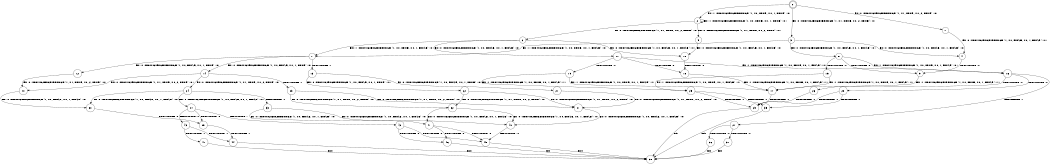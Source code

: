 digraph BCG {
size = "7, 10.5";
center = TRUE;
node [shape = circle];
0 [peripheries = 2];
0 -> 1 [label = "EX !0 !ATOMIC_EXCH_BRANCH (1, +1, TRUE, +0, 2, TRUE) !:0:"];
0 -> 2 [label = "EX !1 !ATOMIC_EXCH_BRANCH (1, +0, TRUE, +0, 1, TRUE) !:0:"];
0 -> 3 [label = "EX !0 !ATOMIC_EXCH_BRANCH (1, +1, TRUE, +0, 2, TRUE) !:0:"];
1 -> 4 [label = "EX !0 !ATOMIC_EXCH_BRANCH (1, +0, FALSE, +0, 1, FALSE) !:0:"];
2 -> 5 [label = "EX !0 !ATOMIC_EXCH_BRANCH (1, +1, TRUE, +0, 2, TRUE) !:0:"];
2 -> 6 [label = "EX !0 !ATOMIC_EXCH_BRANCH (1, +1, TRUE, +0, 2, TRUE) !:0:"];
2 -> 2 [label = "EX !1 !ATOMIC_EXCH_BRANCH (1, +0, TRUE, +0, 1, TRUE) !:0:"];
3 -> 4 [label = "EX !0 !ATOMIC_EXCH_BRANCH (1, +0, FALSE, +0, 1, FALSE) !:0:"];
3 -> 7 [label = "EX !1 !ATOMIC_EXCH_BRANCH (1, +0, TRUE, +0, 1, FALSE) !:0:"];
3 -> 8 [label = "EX !0 !ATOMIC_EXCH_BRANCH (1, +0, FALSE, +0, 1, FALSE) !:0:"];
4 -> 9 [label = "TERMINATE !0"];
5 -> 10 [label = "EX !0 !ATOMIC_EXCH_BRANCH (1, +0, FALSE, +0, 1, FALSE) !:0:"];
6 -> 10 [label = "EX !0 !ATOMIC_EXCH_BRANCH (1, +0, FALSE, +0, 1, FALSE) !:0:"];
6 -> 7 [label = "EX !1 !ATOMIC_EXCH_BRANCH (1, +0, TRUE, +0, 1, FALSE) !:0:"];
6 -> 11 [label = "EX !0 !ATOMIC_EXCH_BRANCH (1, +0, FALSE, +0, 1, FALSE) !:0:"];
7 -> 12 [label = "EX !0 !ATOMIC_EXCH_BRANCH (1, +0, FALSE, +0, 1, TRUE) !:0:"];
7 -> 13 [label = "TERMINATE !1"];
7 -> 14 [label = "EX !0 !ATOMIC_EXCH_BRANCH (1, +0, FALSE, +0, 1, TRUE) !:0:"];
8 -> 9 [label = "TERMINATE !0"];
8 -> 15 [label = "TERMINATE !0"];
8 -> 16 [label = "EX !1 !ATOMIC_EXCH_BRANCH (1, +0, TRUE, +0, 1, FALSE) !:0:"];
9 -> 17 [label = "EX !1 !ATOMIC_EXCH_BRANCH (1, +0, TRUE, +0, 1, FALSE) !:1:"];
10 -> 18 [label = "TERMINATE !0"];
11 -> 18 [label = "TERMINATE !0"];
11 -> 19 [label = "TERMINATE !0"];
11 -> 16 [label = "EX !1 !ATOMIC_EXCH_BRANCH (1, +0, TRUE, +0, 1, FALSE) !:0:"];
12 -> 20 [label = "EX !0 !ATOMIC_EXCH_BRANCH (1, +1, TRUE, +0, 2, TRUE) !:0:"];
13 -> 21 [label = "EX !0 !ATOMIC_EXCH_BRANCH (1, +0, FALSE, +0, 1, TRUE) !:0:"];
13 -> 22 [label = "EX !0 !ATOMIC_EXCH_BRANCH (1, +0, FALSE, +0, 1, TRUE) !:0:"];
14 -> 20 [label = "EX !0 !ATOMIC_EXCH_BRANCH (1, +1, TRUE, +0, 2, TRUE) !:0:"];
14 -> 23 [label = "TERMINATE !1"];
14 -> 24 [label = "EX !0 !ATOMIC_EXCH_BRANCH (1, +1, TRUE, +0, 2, TRUE) !:0:"];
15 -> 17 [label = "EX !1 !ATOMIC_EXCH_BRANCH (1, +0, TRUE, +0, 1, FALSE) !:1:"];
15 -> 25 [label = "EX !1 !ATOMIC_EXCH_BRANCH (1, +0, TRUE, +0, 1, FALSE) !:1:"];
16 -> 26 [label = "TERMINATE !0"];
16 -> 27 [label = "TERMINATE !1"];
16 -> 28 [label = "TERMINATE !0"];
17 -> 29 [label = "TERMINATE !1"];
18 -> 17 [label = "EX !1 !ATOMIC_EXCH_BRANCH (1, +0, TRUE, +0, 1, FALSE) !:1:"];
19 -> 17 [label = "EX !1 !ATOMIC_EXCH_BRANCH (1, +0, TRUE, +0, 1, FALSE) !:1:"];
19 -> 25 [label = "EX !1 !ATOMIC_EXCH_BRANCH (1, +0, TRUE, +0, 1, FALSE) !:1:"];
20 -> 30 [label = "EX !0 !ATOMIC_EXCH_BRANCH (1, +0, FALSE, +0, 1, FALSE) !:0:"];
21 -> 31 [label = "EX !0 !ATOMIC_EXCH_BRANCH (1, +1, TRUE, +0, 2, TRUE) !:0:"];
22 -> 31 [label = "EX !0 !ATOMIC_EXCH_BRANCH (1, +1, TRUE, +0, 2, TRUE) !:0:"];
22 -> 32 [label = "EX !0 !ATOMIC_EXCH_BRANCH (1, +1, TRUE, +0, 2, TRUE) !:0:"];
23 -> 31 [label = "EX !0 !ATOMIC_EXCH_BRANCH (1, +1, TRUE, +0, 2, TRUE) !:0:"];
23 -> 32 [label = "EX !0 !ATOMIC_EXCH_BRANCH (1, +1, TRUE, +0, 2, TRUE) !:0:"];
24 -> 30 [label = "EX !0 !ATOMIC_EXCH_BRANCH (1, +0, FALSE, +0, 1, FALSE) !:0:"];
24 -> 33 [label = "TERMINATE !1"];
24 -> 34 [label = "EX !0 !ATOMIC_EXCH_BRANCH (1, +0, FALSE, +0, 1, FALSE) !:0:"];
25 -> 29 [label = "TERMINATE !1"];
25 -> 35 [label = "TERMINATE !1"];
26 -> 29 [label = "TERMINATE !1"];
27 -> 36 [label = "TERMINATE !0"];
27 -> 37 [label = "TERMINATE !0"];
28 -> 29 [label = "TERMINATE !1"];
28 -> 35 [label = "TERMINATE !1"];
29 -> 38 [label = "exit"];
30 -> 39 [label = "TERMINATE !0"];
31 -> 40 [label = "EX !0 !ATOMIC_EXCH_BRANCH (1, +0, FALSE, +0, 1, FALSE) !:0:"];
32 -> 40 [label = "EX !0 !ATOMIC_EXCH_BRANCH (1, +0, FALSE, +0, 1, FALSE) !:0:"];
32 -> 41 [label = "EX !0 !ATOMIC_EXCH_BRANCH (1, +0, FALSE, +0, 1, FALSE) !:0:"];
33 -> 40 [label = "EX !0 !ATOMIC_EXCH_BRANCH (1, +0, FALSE, +0, 1, FALSE) !:0:"];
33 -> 41 [label = "EX !0 !ATOMIC_EXCH_BRANCH (1, +0, FALSE, +0, 1, FALSE) !:0:"];
34 -> 39 [label = "TERMINATE !0"];
34 -> 42 [label = "TERMINATE !1"];
34 -> 43 [label = "TERMINATE !0"];
35 -> 38 [label = "exit"];
36 -> 38 [label = "exit"];
37 -> 38 [label = "exit"];
39 -> 44 [label = "TERMINATE !1"];
40 -> 45 [label = "TERMINATE !0"];
41 -> 45 [label = "TERMINATE !0"];
41 -> 46 [label = "TERMINATE !0"];
42 -> 45 [label = "TERMINATE !0"];
42 -> 46 [label = "TERMINATE !0"];
43 -> 44 [label = "TERMINATE !1"];
43 -> 47 [label = "TERMINATE !1"];
44 -> 38 [label = "exit"];
45 -> 38 [label = "exit"];
46 -> 38 [label = "exit"];
47 -> 38 [label = "exit"];
}
